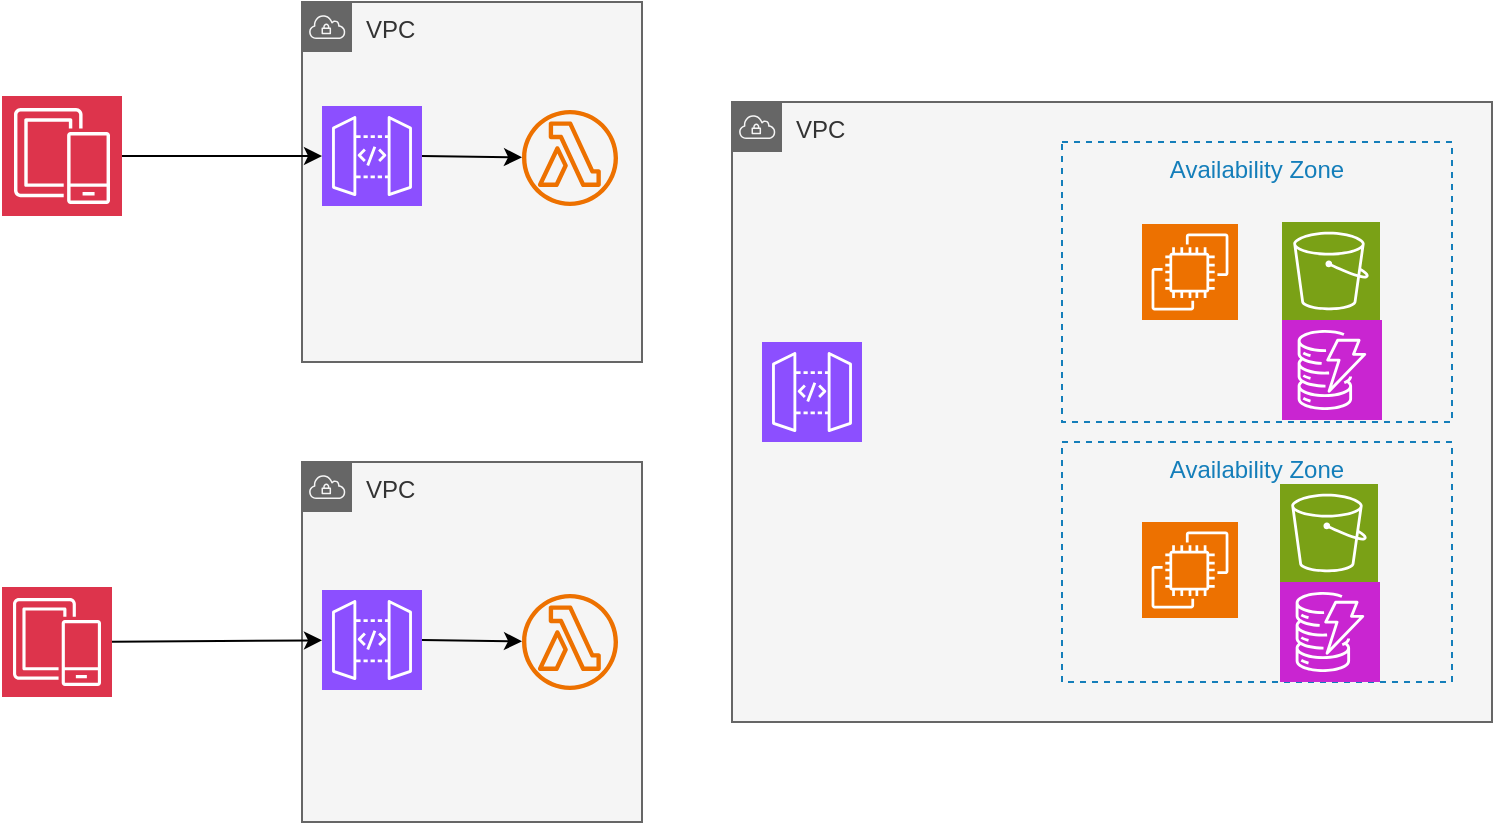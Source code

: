 <mxfile version="21.7.4" type="github">
  <diagram name="Page-1" id="ZGIYcpiNsp2aGkSfMP8p">
    <mxGraphModel dx="2074" dy="758" grid="1" gridSize="10" guides="1" tooltips="1" connect="1" arrows="1" fold="1" page="1" pageScale="1" pageWidth="850" pageHeight="1100" math="0" shadow="0">
      <root>
        <mxCell id="0" />
        <mxCell id="1" parent="0" />
        <mxCell id="LMTCnSz14OLri7p1V5h--7" value="VPC" style="points=[[0,0],[0.25,0],[0.5,0],[0.75,0],[1,0],[1,0.25],[1,0.5],[1,0.75],[1,1],[0.75,1],[0.5,1],[0.25,1],[0,1],[0,0.75],[0,0.5],[0,0.25]];outlineConnect=0;html=1;whiteSpace=wrap;fontSize=12;fontStyle=0;container=1;pointerEvents=0;collapsible=0;recursiveResize=0;shape=mxgraph.aws4.group;grIcon=mxgraph.aws4.group_vpc;verticalAlign=top;align=left;spacingLeft=30;dashed=0;fillColor=#f5f5f5;fontColor=#333333;strokeColor=#666666;" vertex="1" parent="1">
          <mxGeometry x="210" y="80" width="170" height="180" as="geometry" />
        </mxCell>
        <mxCell id="LMTCnSz14OLri7p1V5h--9" value="" style="sketch=0;outlineConnect=0;fontColor=#232F3E;gradientColor=none;fillColor=#ED7100;strokeColor=none;dashed=0;verticalLabelPosition=bottom;verticalAlign=top;align=center;html=1;fontSize=12;fontStyle=0;aspect=fixed;pointerEvents=1;shape=mxgraph.aws4.lambda_function;" vertex="1" parent="LMTCnSz14OLri7p1V5h--7">
          <mxGeometry x="110" y="54" width="48" height="48" as="geometry" />
        </mxCell>
        <mxCell id="LMTCnSz14OLri7p1V5h--14" style="rounded=0;orthogonalLoop=1;jettySize=auto;html=1;exitX=1;exitY=0.5;exitDx=0;exitDy=0;exitPerimeter=0;" edge="1" parent="LMTCnSz14OLri7p1V5h--7" source="LMTCnSz14OLri7p1V5h--11" target="LMTCnSz14OLri7p1V5h--9">
          <mxGeometry relative="1" as="geometry" />
        </mxCell>
        <mxCell id="LMTCnSz14OLri7p1V5h--11" value="" style="sketch=0;points=[[0,0,0],[0.25,0,0],[0.5,0,0],[0.75,0,0],[1,0,0],[0,1,0],[0.25,1,0],[0.5,1,0],[0.75,1,0],[1,1,0],[0,0.25,0],[0,0.5,0],[0,0.75,0],[1,0.25,0],[1,0.5,0],[1,0.75,0]];outlineConnect=0;fontColor=#232F3E;fillColor=#8C4FFF;strokeColor=#ffffff;dashed=0;verticalLabelPosition=bottom;verticalAlign=top;align=center;html=1;fontSize=12;fontStyle=1;aspect=fixed;shape=mxgraph.aws4.resourceIcon;resIcon=mxgraph.aws4.api_gateway;" vertex="1" parent="LMTCnSz14OLri7p1V5h--7">
          <mxGeometry x="10" y="52" width="50" height="50" as="geometry" />
        </mxCell>
        <mxCell id="LMTCnSz14OLri7p1V5h--8" value="VPC" style="points=[[0,0],[0.25,0],[0.5,0],[0.75,0],[1,0],[1,0.25],[1,0.5],[1,0.75],[1,1],[0.75,1],[0.5,1],[0.25,1],[0,1],[0,0.75],[0,0.5],[0,0.25]];outlineConnect=0;html=1;whiteSpace=wrap;fontSize=12;fontStyle=0;container=1;pointerEvents=0;collapsible=0;recursiveResize=0;shape=mxgraph.aws4.group;grIcon=mxgraph.aws4.group_vpc;strokeColor=#666666;fillColor=#f5f5f5;verticalAlign=top;align=left;spacingLeft=30;dashed=0;fontColor=#333333;" vertex="1" parent="1">
          <mxGeometry x="210" y="310" width="170" height="180" as="geometry" />
        </mxCell>
        <mxCell id="LMTCnSz14OLri7p1V5h--10" value="" style="sketch=0;outlineConnect=0;fontColor=#232F3E;gradientColor=none;fillColor=#ED7100;strokeColor=none;dashed=0;verticalLabelPosition=bottom;verticalAlign=top;align=center;html=1;fontSize=12;fontStyle=0;aspect=fixed;pointerEvents=1;shape=mxgraph.aws4.lambda_function;" vertex="1" parent="LMTCnSz14OLri7p1V5h--8">
          <mxGeometry x="110" y="66" width="48" height="48" as="geometry" />
        </mxCell>
        <mxCell id="LMTCnSz14OLri7p1V5h--13" style="rounded=0;orthogonalLoop=1;jettySize=auto;html=1;exitX=1;exitY=0.5;exitDx=0;exitDy=0;exitPerimeter=0;" edge="1" parent="LMTCnSz14OLri7p1V5h--8" source="LMTCnSz14OLri7p1V5h--12" target="LMTCnSz14OLri7p1V5h--10">
          <mxGeometry relative="1" as="geometry" />
        </mxCell>
        <mxCell id="LMTCnSz14OLri7p1V5h--12" value="" style="sketch=0;points=[[0,0,0],[0.25,0,0],[0.5,0,0],[0.75,0,0],[1,0,0],[0,1,0],[0.25,1,0],[0.5,1,0],[0.75,1,0],[1,1,0],[0,0.25,0],[0,0.5,0],[0,0.75,0],[1,0.25,0],[1,0.5,0],[1,0.75,0]];outlineConnect=0;fontColor=#232F3E;fillColor=#8C4FFF;strokeColor=#ffffff;dashed=0;verticalLabelPosition=bottom;verticalAlign=top;align=center;html=1;fontSize=12;fontStyle=0;aspect=fixed;shape=mxgraph.aws4.resourceIcon;resIcon=mxgraph.aws4.api_gateway;" vertex="1" parent="LMTCnSz14OLri7p1V5h--8">
          <mxGeometry x="10" y="64" width="50" height="50" as="geometry" />
        </mxCell>
        <mxCell id="LMTCnSz14OLri7p1V5h--17" style="rounded=0;orthogonalLoop=1;jettySize=auto;html=1;exitX=1;exitY=0.5;exitDx=0;exitDy=0;exitPerimeter=0;" edge="1" parent="1" source="LMTCnSz14OLri7p1V5h--15" target="LMTCnSz14OLri7p1V5h--11">
          <mxGeometry relative="1" as="geometry" />
        </mxCell>
        <mxCell id="LMTCnSz14OLri7p1V5h--15" value="" style="sketch=0;points=[[0,0,0],[0.25,0,0],[0.5,0,0],[0.75,0,0],[1,0,0],[0,1,0],[0.25,1,0],[0.5,1,0],[0.75,1,0],[1,1,0],[0,0.25,0],[0,0.5,0],[0,0.75,0],[1,0.25,0],[1,0.5,0],[1,0.75,0]];outlineConnect=0;fontColor=#232F3E;fillColor=#DD344C;strokeColor=#ffffff;dashed=0;verticalLabelPosition=bottom;verticalAlign=top;align=center;html=1;fontSize=12;fontStyle=0;aspect=fixed;shape=mxgraph.aws4.resourceIcon;resIcon=mxgraph.aws4.mobile;" vertex="1" parent="1">
          <mxGeometry x="60" y="127" width="60" height="60" as="geometry" />
        </mxCell>
        <mxCell id="LMTCnSz14OLri7p1V5h--18" style="rounded=0;orthogonalLoop=1;jettySize=auto;html=1;" edge="1" parent="1" source="LMTCnSz14OLri7p1V5h--16" target="LMTCnSz14OLri7p1V5h--12">
          <mxGeometry relative="1" as="geometry" />
        </mxCell>
        <mxCell id="LMTCnSz14OLri7p1V5h--16" value="" style="sketch=0;points=[[0,0,0],[0.25,0,0],[0.5,0,0],[0.75,0,0],[1,0,0],[0,1,0],[0.25,1,0],[0.5,1,0],[0.75,1,0],[1,1,0],[0,0.25,0],[0,0.5,0],[0,0.75,0],[1,0.25,0],[1,0.5,0],[1,0.75,0]];outlineConnect=0;fontColor=#232F3E;fillColor=#DD344C;strokeColor=#ffffff;dashed=0;verticalLabelPosition=bottom;verticalAlign=top;align=center;html=1;fontSize=12;fontStyle=0;aspect=fixed;shape=mxgraph.aws4.resourceIcon;resIcon=mxgraph.aws4.mobile;" vertex="1" parent="1">
          <mxGeometry x="60" y="372.5" width="55" height="55" as="geometry" />
        </mxCell>
        <mxCell id="LMTCnSz14OLri7p1V5h--19" value="VPC" style="points=[[0,0],[0.25,0],[0.5,0],[0.75,0],[1,0],[1,0.25],[1,0.5],[1,0.75],[1,1],[0.75,1],[0.5,1],[0.25,1],[0,1],[0,0.75],[0,0.5],[0,0.25]];outlineConnect=0;html=1;whiteSpace=wrap;fontSize=12;fontStyle=0;container=1;pointerEvents=0;collapsible=0;recursiveResize=0;shape=mxgraph.aws4.group;grIcon=mxgraph.aws4.group_vpc;strokeColor=#666666;fillColor=#f5f5f5;verticalAlign=top;align=left;spacingLeft=30;dashed=0;fontColor=#333333;" vertex="1" parent="1">
          <mxGeometry x="425" y="130" width="380" height="310" as="geometry" />
        </mxCell>
        <mxCell id="LMTCnSz14OLri7p1V5h--24" value="" style="sketch=0;points=[[0,0,0],[0.25,0,0],[0.5,0,0],[0.75,0,0],[1,0,0],[0,1,0],[0.25,1,0],[0.5,1,0],[0.75,1,0],[1,1,0],[0,0.25,0],[0,0.5,0],[0,0.75,0],[1,0.25,0],[1,0.5,0],[1,0.75,0]];outlineConnect=0;fontColor=#232F3E;fillColor=#8C4FFF;strokeColor=#ffffff;dashed=0;verticalLabelPosition=bottom;verticalAlign=top;align=center;html=1;fontSize=12;fontStyle=0;aspect=fixed;shape=mxgraph.aws4.resourceIcon;resIcon=mxgraph.aws4.api_gateway;" vertex="1" parent="LMTCnSz14OLri7p1V5h--19">
          <mxGeometry x="15" y="120" width="50" height="50" as="geometry" />
        </mxCell>
        <mxCell id="LMTCnSz14OLri7p1V5h--25" value="Availability Zone" style="fillColor=none;strokeColor=#147EBA;dashed=1;verticalAlign=top;fontStyle=0;fontColor=#147EBA;whiteSpace=wrap;html=1;" vertex="1" parent="LMTCnSz14OLri7p1V5h--19">
          <mxGeometry x="165" y="20" width="195" height="140" as="geometry" />
        </mxCell>
        <mxCell id="LMTCnSz14OLri7p1V5h--26" value="Availability Zone" style="fillColor=none;strokeColor=#147EBA;dashed=1;verticalAlign=top;fontStyle=0;fontColor=#147EBA;whiteSpace=wrap;html=1;" vertex="1" parent="LMTCnSz14OLri7p1V5h--19">
          <mxGeometry x="165" y="170" width="195" height="120" as="geometry" />
        </mxCell>
        <mxCell id="LMTCnSz14OLri7p1V5h--27" value="" style="sketch=0;points=[[0,0,0],[0.25,0,0],[0.5,0,0],[0.75,0,0],[1,0,0],[0,1,0],[0.25,1,0],[0.5,1,0],[0.75,1,0],[1,1,0],[0,0.25,0],[0,0.5,0],[0,0.75,0],[1,0.25,0],[1,0.5,0],[1,0.75,0]];outlineConnect=0;fontColor=#232F3E;fillColor=#ED7100;strokeColor=#ffffff;dashed=0;verticalLabelPosition=bottom;verticalAlign=top;align=center;html=1;fontSize=12;fontStyle=0;aspect=fixed;shape=mxgraph.aws4.resourceIcon;resIcon=mxgraph.aws4.ec2;" vertex="1" parent="LMTCnSz14OLri7p1V5h--19">
          <mxGeometry x="205" y="61" width="48" height="48" as="geometry" />
        </mxCell>
        <mxCell id="LMTCnSz14OLri7p1V5h--28" value="" style="sketch=0;points=[[0,0,0],[0.25,0,0],[0.5,0,0],[0.75,0,0],[1,0,0],[0,1,0],[0.25,1,0],[0.5,1,0],[0.75,1,0],[1,1,0],[0,0.25,0],[0,0.5,0],[0,0.75,0],[1,0.25,0],[1,0.5,0],[1,0.75,0]];outlineConnect=0;fontColor=#232F3E;fillColor=#ED7100;strokeColor=#ffffff;dashed=0;verticalLabelPosition=bottom;verticalAlign=top;align=center;html=1;fontSize=12;fontStyle=0;aspect=fixed;shape=mxgraph.aws4.resourceIcon;resIcon=mxgraph.aws4.ec2;" vertex="1" parent="LMTCnSz14OLri7p1V5h--19">
          <mxGeometry x="205" y="210" width="48" height="48" as="geometry" />
        </mxCell>
        <mxCell id="LMTCnSz14OLri7p1V5h--29" value="" style="sketch=0;points=[[0,0,0],[0.25,0,0],[0.5,0,0],[0.75,0,0],[1,0,0],[0,1,0],[0.25,1,0],[0.5,1,0],[0.75,1,0],[1,1,0],[0,0.25,0],[0,0.5,0],[0,0.75,0],[1,0.25,0],[1,0.5,0],[1,0.75,0]];outlineConnect=0;fontColor=#232F3E;fillColor=#7AA116;strokeColor=#ffffff;dashed=0;verticalLabelPosition=bottom;verticalAlign=top;align=center;html=1;fontSize=12;fontStyle=0;aspect=fixed;shape=mxgraph.aws4.resourceIcon;resIcon=mxgraph.aws4.s3;" vertex="1" parent="LMTCnSz14OLri7p1V5h--19">
          <mxGeometry x="275" y="60" width="49" height="49" as="geometry" />
        </mxCell>
        <mxCell id="LMTCnSz14OLri7p1V5h--30" value="" style="sketch=0;points=[[0,0,0],[0.25,0,0],[0.5,0,0],[0.75,0,0],[1,0,0],[0,1,0],[0.25,1,0],[0.5,1,0],[0.75,1,0],[1,1,0],[0,0.25,0],[0,0.5,0],[0,0.75,0],[1,0.25,0],[1,0.5,0],[1,0.75,0]];outlineConnect=0;fontColor=#232F3E;fillColor=#7AA116;strokeColor=#ffffff;dashed=0;verticalLabelPosition=bottom;verticalAlign=top;align=center;html=1;fontSize=12;fontStyle=0;aspect=fixed;shape=mxgraph.aws4.resourceIcon;resIcon=mxgraph.aws4.s3;" vertex="1" parent="LMTCnSz14OLri7p1V5h--19">
          <mxGeometry x="274" y="191" width="49" height="49" as="geometry" />
        </mxCell>
        <mxCell id="LMTCnSz14OLri7p1V5h--32" value="" style="sketch=0;points=[[0,0,0],[0.25,0,0],[0.5,0,0],[0.75,0,0],[1,0,0],[0,1,0],[0.25,1,0],[0.5,1,0],[0.75,1,0],[1,1,0],[0,0.25,0],[0,0.5,0],[0,0.75,0],[1,0.25,0],[1,0.5,0],[1,0.75,0]];outlineConnect=0;fontColor=#232F3E;fillColor=#C925D1;strokeColor=#ffffff;dashed=0;verticalLabelPosition=bottom;verticalAlign=top;align=center;html=1;fontSize=12;fontStyle=0;aspect=fixed;shape=mxgraph.aws4.resourceIcon;resIcon=mxgraph.aws4.dynamodb;" vertex="1" parent="LMTCnSz14OLri7p1V5h--19">
          <mxGeometry x="275" y="109" width="50" height="50" as="geometry" />
        </mxCell>
        <mxCell id="LMTCnSz14OLri7p1V5h--31" value="" style="sketch=0;points=[[0,0,0],[0.25,0,0],[0.5,0,0],[0.75,0,0],[1,0,0],[0,1,0],[0.25,1,0],[0.5,1,0],[0.75,1,0],[1,1,0],[0,0.25,0],[0,0.5,0],[0,0.75,0],[1,0.25,0],[1,0.5,0],[1,0.75,0]];outlineConnect=0;fontColor=#232F3E;fillColor=#C925D1;strokeColor=#ffffff;dashed=0;verticalLabelPosition=bottom;verticalAlign=top;align=center;html=1;fontSize=12;fontStyle=0;aspect=fixed;shape=mxgraph.aws4.resourceIcon;resIcon=mxgraph.aws4.dynamodb;" vertex="1" parent="LMTCnSz14OLri7p1V5h--19">
          <mxGeometry x="274" y="240" width="50" height="50" as="geometry" />
        </mxCell>
      </root>
    </mxGraphModel>
  </diagram>
</mxfile>
